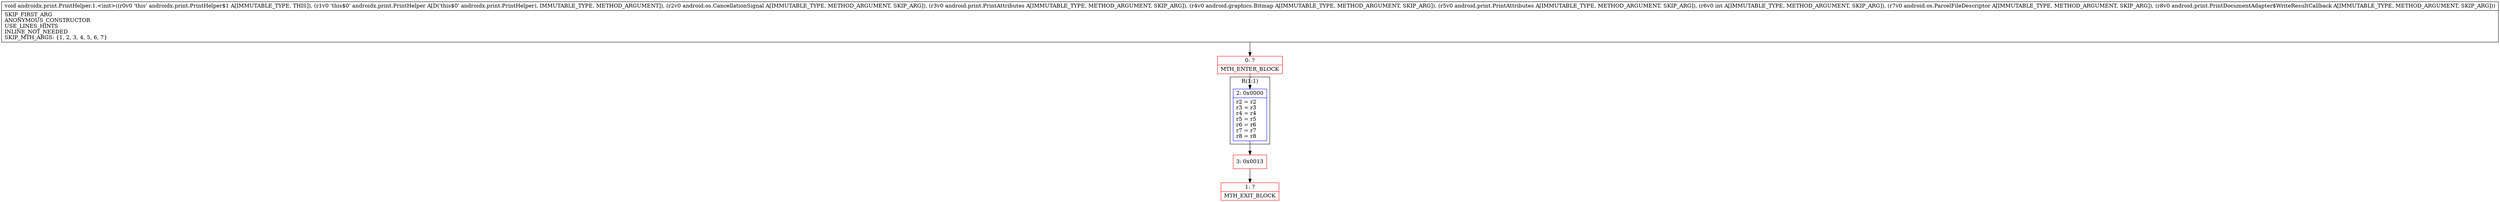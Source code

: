 digraph "CFG forandroidx.print.PrintHelper.1.\<init\>(Landroidx\/print\/PrintHelper;Landroid\/os\/CancellationSignal;Landroid\/print\/PrintAttributes;Landroid\/graphics\/Bitmap;Landroid\/print\/PrintAttributes;ILandroid\/os\/ParcelFileDescriptor;Landroid\/print\/PrintDocumentAdapter$WriteResultCallback;)V" {
subgraph cluster_Region_370237201 {
label = "R(1:1)";
node [shape=record,color=blue];
Node_2 [shape=record,label="{2\:\ 0x0000|r2 = r2\lr3 = r3\lr4 = r4\lr5 = r5\lr6 = r6\lr7 = r7\lr8 = r8\l}"];
}
Node_0 [shape=record,color=red,label="{0\:\ ?|MTH_ENTER_BLOCK\l}"];
Node_3 [shape=record,color=red,label="{3\:\ 0x0013}"];
Node_1 [shape=record,color=red,label="{1\:\ ?|MTH_EXIT_BLOCK\l}"];
MethodNode[shape=record,label="{void androidx.print.PrintHelper.1.\<init\>((r0v0 'this' androidx.print.PrintHelper$1 A[IMMUTABLE_TYPE, THIS]), (r1v0 'this$0' androidx.print.PrintHelper A[D('this$0' androidx.print.PrintHelper), IMMUTABLE_TYPE, METHOD_ARGUMENT]), (r2v0 android.os.CancellationSignal A[IMMUTABLE_TYPE, METHOD_ARGUMENT, SKIP_ARG]), (r3v0 android.print.PrintAttributes A[IMMUTABLE_TYPE, METHOD_ARGUMENT, SKIP_ARG]), (r4v0 android.graphics.Bitmap A[IMMUTABLE_TYPE, METHOD_ARGUMENT, SKIP_ARG]), (r5v0 android.print.PrintAttributes A[IMMUTABLE_TYPE, METHOD_ARGUMENT, SKIP_ARG]), (r6v0 int A[IMMUTABLE_TYPE, METHOD_ARGUMENT, SKIP_ARG]), (r7v0 android.os.ParcelFileDescriptor A[IMMUTABLE_TYPE, METHOD_ARGUMENT, SKIP_ARG]), (r8v0 android.print.PrintDocumentAdapter$WriteResultCallback A[IMMUTABLE_TYPE, METHOD_ARGUMENT, SKIP_ARG]))  | SKIP_FIRST_ARG\lANONYMOUS_CONSTRUCTOR\lUSE_LINES_HINTS\lINLINE_NOT_NEEDED\lSKIP_MTH_ARGS: \{1, 2, 3, 4, 5, 6, 7\}\l}"];
MethodNode -> Node_0;Node_2 -> Node_3;
Node_0 -> Node_2;
Node_3 -> Node_1;
}

